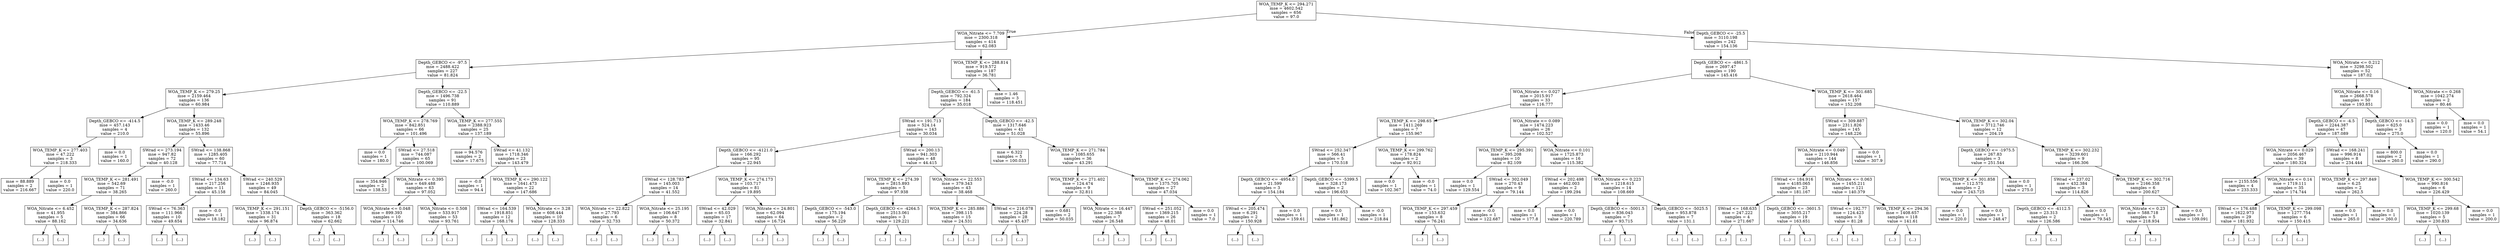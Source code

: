 digraph Tree {
node [shape=box] ;
0 [label="WOA_TEMP_K <= 294.271\nmse = 4602.542\nsamples = 656\nvalue = 97.0"] ;
1 [label="WOA_Nitrate <= 7.709\nmse = 2300.318\nsamples = 414\nvalue = 62.083"] ;
0 -> 1 [labeldistance=2.5, labelangle=45, headlabel="True"] ;
2 [label="Depth_GEBCO <= -97.5\nmse = 2488.422\nsamples = 227\nvalue = 81.824"] ;
1 -> 2 ;
3 [label="WOA_TEMP_K <= 279.25\nmse = 2159.464\nsamples = 136\nvalue = 60.984"] ;
2 -> 3 ;
4 [label="Depth_GEBCO <= -414.5\nmse = 457.143\nsamples = 4\nvalue = 210.0"] ;
3 -> 4 ;
5 [label="WOA_TEMP_K <= 277.403\nmse = 47.222\nsamples = 3\nvalue = 218.333"] ;
4 -> 5 ;
6 [label="mse = 88.889\nsamples = 2\nvalue = 216.667"] ;
5 -> 6 ;
7 [label="mse = 0.0\nsamples = 1\nvalue = 220.0"] ;
5 -> 7 ;
8 [label="mse = 0.0\nsamples = 1\nvalue = 160.0"] ;
4 -> 8 ;
9 [label="WOA_TEMP_K <= 289.248\nmse = 1433.46\nsamples = 132\nvalue = 55.896"] ;
3 -> 9 ;
10 [label="SWrad <= 273.194\nmse = 947.82\nsamples = 72\nvalue = 40.128"] ;
9 -> 10 ;
11 [label="WOA_TEMP_K <= 281.491\nmse = 542.69\nsamples = 71\nvalue = 38.265"] ;
10 -> 11 ;
12 [label="WOA_Nitrate <= 6.452\nmse = 41.955\nsamples = 5\nvalue = 88.162"] ;
11 -> 12 ;
13 [label="(...)"] ;
12 -> 13 ;
14 [label="(...)"] ;
12 -> 14 ;
21 [label="WOA_TEMP_K <= 287.824\nmse = 384.866\nsamples = 66\nvalue = 34.636"] ;
11 -> 21 ;
22 [label="(...)"] ;
21 -> 22 ;
99 [label="(...)"] ;
21 -> 99 ;
120 [label="mse = -0.0\nsamples = 1\nvalue = 260.0"] ;
10 -> 120 ;
121 [label="SWrad <= 138.868\nmse = 1285.405\nsamples = 60\nvalue = 77.714"] ;
9 -> 121 ;
122 [label="SWrad <= 134.63\nmse = 217.256\nsamples = 11\nvalue = 45.158"] ;
121 -> 122 ;
123 [label="SWrad <= 76.363\nmse = 111.966\nsamples = 10\nvalue = 49.654"] ;
122 -> 123 ;
124 [label="(...)"] ;
123 -> 124 ;
125 [label="(...)"] ;
123 -> 125 ;
142 [label="mse = -0.0\nsamples = 1\nvalue = 18.182"] ;
122 -> 142 ;
143 [label="SWrad <= 240.529\nmse = 1246.935\nsamples = 49\nvalue = 84.045"] ;
121 -> 143 ;
144 [label="WOA_TEMP_K <= 291.151\nmse = 1338.174\nsamples = 31\nvalue = 96.874"] ;
143 -> 144 ;
145 [label="(...)"] ;
144 -> 145 ;
160 [label="(...)"] ;
144 -> 160 ;
205 [label="Depth_GEBCO <= -5156.0\nmse = 363.362\nsamples = 18\nvalue = 62.662"] ;
143 -> 205 ;
206 [label="(...)"] ;
205 -> 206 ;
209 [label="(...)"] ;
205 -> 209 ;
236 [label="Depth_GEBCO <= -22.5\nmse = 1496.738\nsamples = 91\nvalue = 110.889"] ;
2 -> 236 ;
237 [label="WOA_TEMP_K <= 278.769\nmse = 842.851\nsamples = 66\nvalue = 101.496"] ;
236 -> 237 ;
238 [label="mse = 0.0\nsamples = 1\nvalue = 180.0"] ;
237 -> 238 ;
239 [label="SWrad <= 27.518\nmse = 744.087\nsamples = 65\nvalue = 100.069"] ;
237 -> 239 ;
240 [label="mse = 354.946\nsamples = 2\nvalue = 138.53"] ;
239 -> 240 ;
241 [label="WOA_Nitrate <= 0.395\nmse = 649.488\nsamples = 63\nvalue = 97.052"] ;
239 -> 241 ;
242 [label="WOA_Nitrate <= 0.048\nmse = 899.393\nsamples = 10\nvalue = 114.746"] ;
241 -> 242 ;
243 [label="(...)"] ;
242 -> 243 ;
246 [label="(...)"] ;
242 -> 246 ;
255 [label="WOA_Nitrate <= 0.508\nmse = 533.917\nsamples = 53\nvalue = 93.761"] ;
241 -> 255 ;
256 [label="(...)"] ;
255 -> 256 ;
263 [label="(...)"] ;
255 -> 263 ;
342 [label="WOA_TEMP_K <= 277.555\nmse = 2388.923\nsamples = 25\nvalue = 137.189"] ;
236 -> 342 ;
343 [label="mse = 94.576\nsamples = 2\nvalue = 17.675"] ;
342 -> 343 ;
344 [label="SWrad <= 41.132\nmse = 1718.346\nsamples = 23\nvalue = 143.479"] ;
342 -> 344 ;
345 [label="mse = -0.0\nsamples = 1\nvalue = 94.4"] ;
344 -> 345 ;
346 [label="WOA_TEMP_K <= 290.122\nmse = 1641.473\nsamples = 22\nvalue = 147.686"] ;
344 -> 346 ;
347 [label="SWrad <= 164.539\nmse = 1918.851\nsamples = 12\nvalue = 168.176"] ;
346 -> 347 ;
348 [label="(...)"] ;
347 -> 348 ;
363 [label="(...)"] ;
347 -> 363 ;
368 [label="WOA_Nitrate <= 3.28\nmse = 608.444\nsamples = 10\nvalue = 128.333"] ;
346 -> 368 ;
369 [label="(...)"] ;
368 -> 369 ;
386 [label="(...)"] ;
368 -> 386 ;
387 [label="WOA_TEMP_K <= 288.814\nmse = 919.572\nsamples = 187\nvalue = 36.781"] ;
1 -> 387 ;
388 [label="Depth_GEBCO <= -61.5\nmse = 792.324\nsamples = 184\nvalue = 35.018"] ;
387 -> 388 ;
389 [label="SWrad <= 191.713\nmse = 524.14\nsamples = 143\nvalue = 30.034"] ;
388 -> 389 ;
390 [label="Depth_GEBCO <= -4121.0\nmse = 166.292\nsamples = 95\nvalue = 22.945"] ;
389 -> 390 ;
391 [label="SWrad <= 128.783\nmse = 145.003\nsamples = 14\nvalue = 41.552"] ;
390 -> 391 ;
392 [label="WOA_Nitrate <= 22.822\nmse = 27.793\nsamples = 6\nvalue = 32.733"] ;
391 -> 392 ;
393 [label="(...)"] ;
392 -> 393 ;
400 [label="(...)"] ;
392 -> 400 ;
403 [label="WOA_Nitrate <= 25.195\nmse = 106.647\nsamples = 8\nvalue = 50.372"] ;
391 -> 403 ;
404 [label="(...)"] ;
403 -> 404 ;
415 [label="(...)"] ;
403 -> 415 ;
418 [label="WOA_TEMP_K <= 274.173\nmse = 103.717\nsamples = 81\nvalue = 19.895"] ;
390 -> 418 ;
419 [label="SWrad <= 42.029\nmse = 65.03\nsamples = 17\nvalue = 32.841"] ;
418 -> 419 ;
420 [label="(...)"] ;
419 -> 420 ;
427 [label="(...)"] ;
419 -> 427 ;
452 [label="WOA_Nitrate <= 24.801\nmse = 62.094\nsamples = 64\nvalue = 16.724"] ;
418 -> 452 ;
453 [label="(...)"] ;
452 -> 453 ;
528 [label="(...)"] ;
452 -> 528 ;
535 [label="SWrad <= 200.13\nmse = 941.303\nsamples = 48\nvalue = 44.415"] ;
389 -> 535 ;
536 [label="WOA_TEMP_K <= 274.39\nmse = 2815.893\nsamples = 5\nvalue = 97.938"] ;
535 -> 536 ;
537 [label="Depth_GEBCO <= -543.0\nmse = 175.194\nsamples = 2\nvalue = 56.229"] ;
536 -> 537 ;
538 [label="(...)"] ;
537 -> 538 ;
539 [label="(...)"] ;
537 -> 539 ;
540 [label="Depth_GEBCO <= -4264.5\nmse = 2513.061\nsamples = 3\nvalue = 129.221"] ;
536 -> 540 ;
541 [label="(...)"] ;
540 -> 541 ;
542 [label="(...)"] ;
540 -> 542 ;
545 [label="WOA_Nitrate <= 22.553\nmse = 379.343\nsamples = 43\nvalue = 38.468"] ;
535 -> 545 ;
546 [label="WOA_TEMP_K <= 285.886\nmse = 398.115\nsamples = 15\nvalue = 24.531"] ;
545 -> 546 ;
547 [label="(...)"] ;
546 -> 547 ;
574 [label="(...)"] ;
546 -> 574 ;
575 [label="SWrad <= 216.078\nmse = 224.28\nsamples = 28\nvalue = 45.437"] ;
545 -> 575 ;
576 [label="(...)"] ;
575 -> 576 ;
583 [label="(...)"] ;
575 -> 583 ;
618 [label="Depth_GEBCO <= -42.5\nmse = 1317.646\nsamples = 41\nvalue = 51.028"] ;
388 -> 618 ;
619 [label="mse = 6.322\nsamples = 5\nvalue = 100.033"] ;
618 -> 619 ;
620 [label="WOA_TEMP_K <= 271.784\nmse = 1085.655\nsamples = 36\nvalue = 43.291"] ;
618 -> 620 ;
621 [label="WOA_TEMP_K <= 271.402\nmse = 124.474\nsamples = 9\nvalue = 32.811"] ;
620 -> 621 ;
622 [label="mse = 0.681\nsamples = 2\nvalue = 50.035"] ;
621 -> 622 ;
623 [label="WOA_Nitrate <= 16.447\nmse = 22.388\nsamples = 7\nvalue = 26.548"] ;
621 -> 623 ;
624 [label="(...)"] ;
623 -> 624 ;
625 [label="(...)"] ;
623 -> 625 ;
632 [label="WOA_TEMP_K <= 274.062\nmse = 1375.705\nsamples = 27\nvalue = 47.034"] ;
620 -> 632 ;
633 [label="SWrad <= 251.052\nmse = 1369.215\nsamples = 26\nvalue = 48.01"] ;
632 -> 633 ;
634 [label="(...)"] ;
633 -> 634 ;
641 [label="(...)"] ;
633 -> 641 ;
646 [label="mse = 0.0\nsamples = 1\nvalue = 7.0"] ;
632 -> 646 ;
647 [label="mse = 1.46\nsamples = 3\nvalue = 118.451"] ;
387 -> 647 ;
648 [label="Depth_GEBCO <= -25.5\nmse = 3110.198\nsamples = 242\nvalue = 154.136"] ;
0 -> 648 [labeldistance=2.5, labelangle=-45, headlabel="False"] ;
649 [label="Depth_GEBCO <= -4861.5\nmse = 2697.47\nsamples = 190\nvalue = 145.416"] ;
648 -> 649 ;
650 [label="WOA_Nitrate <= 0.027\nmse = 2015.917\nsamples = 33\nvalue = 116.777"] ;
649 -> 650 ;
651 [label="WOA_TEMP_K <= 298.65\nmse = 1411.269\nsamples = 7\nvalue = 155.967"] ;
650 -> 651 ;
652 [label="SWrad <= 252.347\nmse = 566.41\nsamples = 5\nvalue = 170.518"] ;
651 -> 652 ;
653 [label="Depth_GEBCO <= -4954.0\nmse = 21.599\nsamples = 3\nvalue = 154.184"] ;
652 -> 653 ;
654 [label="SWrad <= 205.474\nmse = 6.291\nsamples = 2\nvalue = 150.928"] ;
653 -> 654 ;
655 [label="(...)"] ;
654 -> 655 ;
656 [label="(...)"] ;
654 -> 656 ;
657 [label="mse = 0.0\nsamples = 1\nvalue = 159.61"] ;
653 -> 657 ;
658 [label="Depth_GEBCO <= -5399.5\nmse = 328.173\nsamples = 2\nvalue = 196.653"] ;
652 -> 658 ;
659 [label="mse = 0.0\nsamples = 1\nvalue = 181.862"] ;
658 -> 659 ;
660 [label="mse = -0.0\nsamples = 1\nvalue = 218.84"] ;
658 -> 660 ;
661 [label="WOA_TEMP_K <= 299.762\nmse = 178.824\nsamples = 2\nvalue = 92.912"] ;
651 -> 661 ;
662 [label="mse = 0.0\nsamples = 1\nvalue = 102.367"] ;
661 -> 662 ;
663 [label="mse = -0.0\nsamples = 1\nvalue = 74.0"] ;
661 -> 663 ;
664 [label="WOA_Nitrate <= 0.089\nmse = 1474.223\nsamples = 26\nvalue = 102.527"] ;
650 -> 664 ;
665 [label="WOA_TEMP_K <= 295.391\nmse = 395.208\nsamples = 10\nvalue = 82.109"] ;
664 -> 665 ;
666 [label="mse = 0.0\nsamples = 1\nvalue = 129.554"] ;
665 -> 666 ;
667 [label="SWrad <= 302.049\nmse = 270.43\nsamples = 9\nvalue = 79.144"] ;
665 -> 667 ;
668 [label="WOA_TEMP_K <= 297.459\nmse = 153.632\nsamples = 8\nvalue = 76.241"] ;
667 -> 668 ;
669 [label="(...)"] ;
668 -> 669 ;
674 [label="(...)"] ;
668 -> 674 ;
683 [label="mse = -0.0\nsamples = 1\nvalue = 122.687"] ;
667 -> 683 ;
684 [label="WOA_Nitrate <= 0.101\nmse = 1725.873\nsamples = 16\nvalue = 115.382"] ;
664 -> 684 ;
685 [label="SWrad <= 202.498\nmse = 462.003\nsamples = 2\nvalue = 199.294"] ;
684 -> 685 ;
686 [label="mse = 0.0\nsamples = 1\nvalue = 177.8"] ;
685 -> 686 ;
687 [label="mse = 0.0\nsamples = 1\nvalue = 220.789"] ;
685 -> 687 ;
688 [label="WOA_Nitrate <= 0.223\nmse = 1218.615\nsamples = 14\nvalue = 108.669"] ;
684 -> 688 ;
689 [label="Depth_GEBCO <= -5001.5\nmse = 836.043\nsamples = 7\nvalue = 93.715"] ;
688 -> 689 ;
690 [label="(...)"] ;
689 -> 690 ;
697 [label="(...)"] ;
689 -> 697 ;
702 [label="Depth_GEBCO <= -5025.5\nmse = 953.878\nsamples = 7\nvalue = 131.1"] ;
688 -> 702 ;
703 [label="(...)"] ;
702 -> 703 ;
712 [label="(...)"] ;
702 -> 712 ;
713 [label="WOA_TEMP_K <= 301.685\nmse = 2618.464\nsamples = 157\nvalue = 152.208"] ;
649 -> 713 ;
714 [label="SWrad <= 309.887\nmse = 2311.826\nsamples = 145\nvalue = 148.226"] ;
713 -> 714 ;
715 [label="WOA_Nitrate <= 0.049\nmse = 2110.944\nsamples = 144\nvalue = 146.856"] ;
714 -> 715 ;
716 [label="SWrad <= 184.916\nmse = 4185.065\nsamples = 23\nvalue = 181.167"] ;
715 -> 716 ;
717 [label="SWrad <= 168.635\nmse = 247.222\nsamples = 4\nvalue = 271.667"] ;
716 -> 717 ;
718 [label="(...)"] ;
717 -> 718 ;
719 [label="(...)"] ;
717 -> 719 ;
720 [label="Depth_GEBCO <= -3601.5\nmse = 3055.217\nsamples = 19\nvalue = 163.651"] ;
716 -> 720 ;
721 [label="(...)"] ;
720 -> 721 ;
736 [label="(...)"] ;
720 -> 736 ;
747 [label="WOA_Nitrate <= 0.063\nmse = 1455.211\nsamples = 121\nvalue = 140.379"] ;
715 -> 747 ;
748 [label="SWrad <= 192.77\nmse = 124.423\nsamples = 3\nvalue = 81.28"] ;
747 -> 748 ;
749 [label="(...)"] ;
748 -> 749 ;
750 [label="(...)"] ;
748 -> 750 ;
751 [label="WOA_TEMP_K <= 294.36\nmse = 1408.657\nsamples = 118\nvalue = 141.61"] ;
747 -> 751 ;
752 [label="(...)"] ;
751 -> 752 ;
753 [label="(...)"] ;
751 -> 753 ;
950 [label="mse = 0.0\nsamples = 1\nvalue = 307.9"] ;
714 -> 950 ;
951 [label="WOA_TEMP_K <= 302.04\nmse = 3712.746\nsamples = 12\nvalue = 204.19"] ;
713 -> 951 ;
952 [label="Depth_GEBCO <= -1975.5\nmse = 267.83\nsamples = 3\nvalue = 251.544"] ;
951 -> 952 ;
953 [label="WOA_TEMP_K <= 301.858\nmse = 112.575\nsamples = 2\nvalue = 243.725"] ;
952 -> 953 ;
954 [label="mse = 0.0\nsamples = 1\nvalue = 220.0"] ;
953 -> 954 ;
955 [label="mse = 0.0\nsamples = 1\nvalue = 248.47"] ;
953 -> 955 ;
956 [label="mse = 0.0\nsamples = 1\nvalue = 275.0"] ;
952 -> 956 ;
957 [label="WOA_TEMP_K <= 302.232\nmse = 3239.601\nsamples = 9\nvalue = 166.306"] ;
951 -> 957 ;
958 [label="SWrad <= 237.02\nmse = 432.384\nsamples = 3\nvalue = 114.826"] ;
957 -> 958 ;
959 [label="Depth_GEBCO <= -4112.5\nmse = 23.313\nsamples = 2\nvalue = 126.586"] ;
958 -> 959 ;
960 [label="(...)"] ;
959 -> 960 ;
961 [label="(...)"] ;
959 -> 961 ;
962 [label="mse = 0.0\nsamples = 1\nvalue = 79.545"] ;
958 -> 962 ;
963 [label="WOA_TEMP_K <= 302.716\nmse = 2166.358\nsamples = 6\nvalue = 200.627"] ;
957 -> 963 ;
964 [label="WOA_Nitrate <= 0.23\nmse = 588.718\nsamples = 5\nvalue = 218.934"] ;
963 -> 964 ;
965 [label="(...)"] ;
964 -> 965 ;
970 [label="(...)"] ;
964 -> 970 ;
971 [label="mse = 0.0\nsamples = 1\nvalue = 109.091"] ;
963 -> 971 ;
972 [label="WOA_Nitrate <= 0.212\nmse = 3298.502\nsamples = 52\nvalue = 187.02"] ;
648 -> 972 ;
973 [label="WOA_Nitrate <= 0.16\nmse = 2668.578\nsamples = 50\nvalue = 193.851"] ;
972 -> 973 ;
974 [label="Depth_GEBCO <= -4.5\nmse = 2244.387\nsamples = 47\nvalue = 187.089"] ;
973 -> 974 ;
975 [label="WOA_Nitrate <= 0.029\nmse = 2056.467\nsamples = 39\nvalue = 180.324"] ;
974 -> 975 ;
976 [label="mse = 2155.556\nsamples = 4\nvalue = 233.333"] ;
975 -> 976 ;
977 [label="WOA_Nitrate <= 0.14\nmse = 1719.111\nsamples = 35\nvalue = 174.744"] ;
975 -> 977 ;
978 [label="SWrad <= 176.488\nmse = 1622.973\nsamples = 29\nvalue = 181.932"] ;
977 -> 978 ;
979 [label="(...)"] ;
978 -> 979 ;
994 [label="(...)"] ;
978 -> 994 ;
1003 [label="WOA_TEMP_K <= 299.098\nmse = 1277.754\nsamples = 6\nvalue = 150.415"] ;
977 -> 1003 ;
1004 [label="(...)"] ;
1003 -> 1004 ;
1007 [label="(...)"] ;
1003 -> 1007 ;
1010 [label="SWrad <= 168.241\nmse = 996.914\nsamples = 8\nvalue = 234.444"] ;
974 -> 1010 ;
1011 [label="WOA_TEMP_K <= 297.849\nmse = 6.25\nsamples = 2\nvalue = 262.5"] ;
1010 -> 1011 ;
1012 [label="mse = 0.0\nsamples = 1\nvalue = 265.0"] ;
1011 -> 1012 ;
1013 [label="mse = 0.0\nsamples = 1\nvalue = 260.0"] ;
1011 -> 1013 ;
1014 [label="WOA_TEMP_K <= 300.542\nmse = 990.816\nsamples = 6\nvalue = 226.429"] ;
1010 -> 1014 ;
1015 [label="WOA_TEMP_K <= 299.68\nmse = 1020.139\nsamples = 5\nvalue = 230.833"] ;
1014 -> 1015 ;
1016 [label="(...)"] ;
1015 -> 1016 ;
1019 [label="(...)"] ;
1015 -> 1019 ;
1020 [label="mse = 0.0\nsamples = 1\nvalue = 200.0"] ;
1014 -> 1020 ;
1021 [label="Depth_GEBCO <= -14.5\nmse = 625.0\nsamples = 3\nvalue = 275.0"] ;
973 -> 1021 ;
1022 [label="mse = 800.0\nsamples = 2\nvalue = 260.0"] ;
1021 -> 1022 ;
1023 [label="mse = 0.0\nsamples = 1\nvalue = 290.0"] ;
1021 -> 1023 ;
1024 [label="WOA_Nitrate <= 0.268\nmse = 1042.274\nsamples = 2\nvalue = 80.46"] ;
972 -> 1024 ;
1025 [label="mse = 0.0\nsamples = 1\nvalue = 120.0"] ;
1024 -> 1025 ;
1026 [label="mse = 0.0\nsamples = 1\nvalue = 54.1"] ;
1024 -> 1026 ;
}